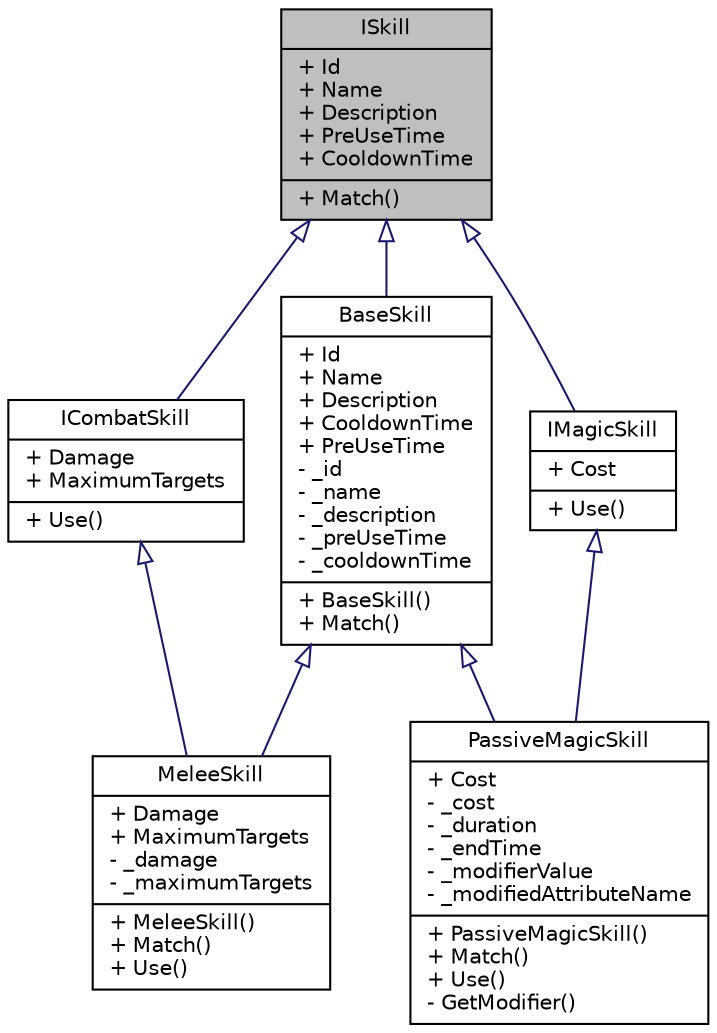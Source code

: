digraph "ISkill"
{
 // INTERACTIVE_SVG=YES
  edge [fontname="Helvetica",fontsize="10",labelfontname="Helvetica",labelfontsize="10"];
  node [fontname="Helvetica",fontsize="10",shape=record];
  Node1 [label="{ISkill\n|+ Id\l+ Name\l+ Description\l+ PreUseTime\l+ CooldownTime\l|+ Match()\l}",height=0.2,width=0.4,color="black", fillcolor="grey75", style="filled" fontcolor="black"];
  Node1 -> Node2 [dir="back",color="midnightblue",fontsize="10",style="solid",arrowtail="onormal",fontname="Helvetica"];
  Node2 [label="{BaseSkill\n|+ Id\l+ Name\l+ Description\l+ CooldownTime\l+ PreUseTime\l- _id\l- _name\l- _description\l- _preUseTime\l- _cooldownTime\l|+ BaseSkill()\l+ Match()\l}",height=0.2,width=0.4,color="black", fillcolor="white", style="filled",URL="$d8/ddb/class_action_rpg_kit_1_1_core_1_1_character_1_1_skill_1_1_base_skill.xhtml",tooltip="A basic Skill implementation."];
  Node2 -> Node3 [dir="back",color="midnightblue",fontsize="10",style="solid",arrowtail="onormal",fontname="Helvetica"];
  Node3 [label="{MeleeSkill\n|+ Damage\l+ MaximumTargets\l- _damage\l- _maximumTargets\l|+ MeleeSkill()\l+ Match()\l+ Use()\l}",height=0.2,width=0.4,color="black", fillcolor="white", style="filled",URL="$de/d14/class_action_rpg_kit_1_1_core_1_1_character_1_1_skill_1_1_melee_skill.xhtml",tooltip="Allows to attack with a melee weapon."];
  Node2 -> Node4 [dir="back",color="midnightblue",fontsize="10",style="solid",arrowtail="onormal",fontname="Helvetica"];
  Node4 [label="{PassiveMagicSkill\n|+ Cost\l- _cost\l- _duration\l- _endTime\l- _modifierValue\l- _modifiedAttributeName\l|+ PassiveMagicSkill()\l+ Match()\l+ Use()\l- GetModifier()\l}",height=0.2,width=0.4,color="black", fillcolor="white", style="filled",URL="$d6/d2c/class_action_rpg_kit_1_1_core_1_1_character_1_1_skill_1_1_passive_magic_skill.xhtml",tooltip="A passive MagicSkill adds buffs on the User itself."];
  Node1 -> Node5 [dir="back",color="midnightblue",fontsize="10",style="solid",arrowtail="onormal",fontname="Helvetica"];
  Node5 [label="{ICombatSkill\n|+ Damage\l+ MaximumTargets\l|+ Use()\l}",height=0.2,width=0.4,color="black", fillcolor="white", style="filled",URL="$d1/d42/interface_action_rpg_kit_1_1_core_1_1_character_1_1_skill_1_1_i_combat_skill.xhtml",tooltip="A Skill to be used as an Attack in Combat."];
  Node5 -> Node3 [dir="back",color="midnightblue",fontsize="10",style="solid",arrowtail="onormal",fontname="Helvetica"];
  Node1 -> Node6 [dir="back",color="midnightblue",fontsize="10",style="solid",arrowtail="onormal",fontname="Helvetica"];
  Node6 [label="{IMagicSkill\n|+ Cost\l|+ Use()\l}",height=0.2,width=0.4,color="black", fillcolor="white", style="filled",URL="$db/d74/interface_action_rpg_kit_1_1_core_1_1_character_1_1_skill_1_1_i_magic_skill.xhtml",tooltip="A magic Skill costs magic energy on each use."];
  Node6 -> Node4 [dir="back",color="midnightblue",fontsize="10",style="solid",arrowtail="onormal",fontname="Helvetica"];
}
